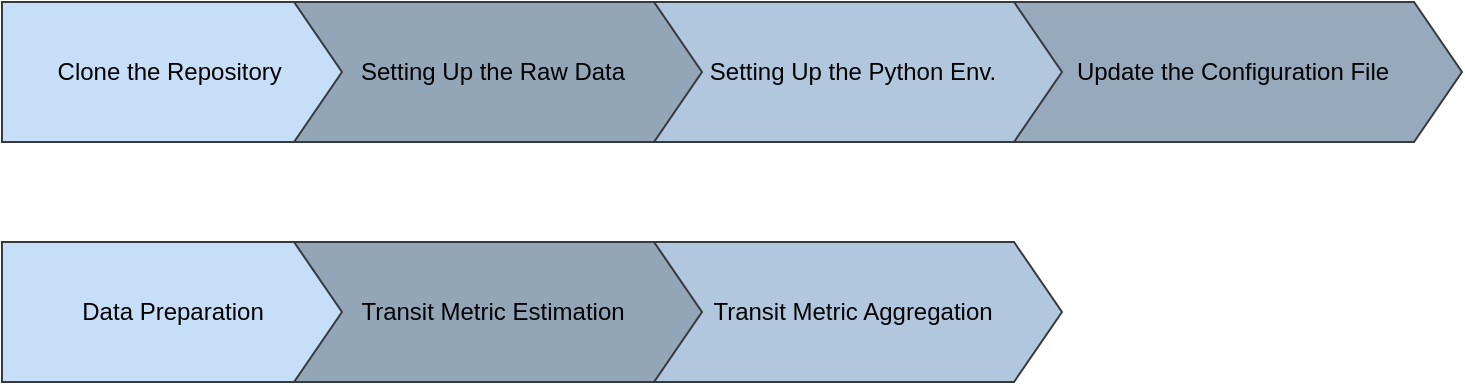 <mxfile version="24.7.14">
  <diagram name="Page-1" id="AbDPYmgCW3kklSsv66WI">
    <mxGraphModel dx="1059" dy="693" grid="1" gridSize="10" guides="1" tooltips="1" connect="1" arrows="1" fold="1" page="1" pageScale="1" pageWidth="827" pageHeight="1169" math="0" shadow="0">
      <root>
        <mxCell id="0" />
        <mxCell id="1" parent="0" />
        <mxCell id="7FAkaqfFapLBABRm9oj5-9" value="Transit Metric Aggregation" style="html=1;shadow=0;dashed=0;align=center;verticalAlign=middle;shape=mxgraph.arrows2.arrow;dy=0;dx=24;notch=0;fillColor=#B1C7DE;strokeColor=#36393d;" vertex="1" parent="1">
          <mxGeometry x="350" y="370" width="210" height="70" as="geometry" />
        </mxCell>
        <mxCell id="7FAkaqfFapLBABRm9oj5-8" value="Transit Metric Estimation" style="html=1;shadow=0;dashed=0;align=center;verticalAlign=middle;shape=mxgraph.arrows2.arrow;dy=0;dx=24;notch=0;fillColor=#93A6B8;strokeColor=#36393d;" vertex="1" parent="1">
          <mxGeometry x="170" y="370" width="210" height="70" as="geometry" />
        </mxCell>
        <mxCell id="7FAkaqfFapLBABRm9oj5-6" value="Update the Configuration File" style="html=1;shadow=0;dashed=0;align=center;verticalAlign=middle;shape=mxgraph.arrows2.arrow;dy=0;dx=24;notch=0;fillColor=#97AABD;strokeColor=#36393d;" vertex="1" parent="1">
          <mxGeometry x="530" y="250" width="230" height="70" as="geometry" />
        </mxCell>
        <mxCell id="7FAkaqfFapLBABRm9oj5-5" value="Setting Up the Python Env." style="html=1;shadow=0;dashed=0;align=center;verticalAlign=middle;shape=mxgraph.arrows2.arrow;dy=0;dx=24;notch=0;fillColor=#B1C7DE;strokeColor=#36393d;" vertex="1" parent="1">
          <mxGeometry x="350" y="250" width="210" height="70" as="geometry" />
        </mxCell>
        <mxCell id="7FAkaqfFapLBABRm9oj5-4" value="Setting Up the Raw Data" style="html=1;shadow=0;dashed=0;align=center;verticalAlign=middle;shape=mxgraph.arrows2.arrow;dy=0;dx=24;notch=0;fillColor=#93A6B8;strokeColor=#36393d;" vertex="1" parent="1">
          <mxGeometry x="170" y="250" width="210" height="70" as="geometry" />
        </mxCell>
        <mxCell id="7FAkaqfFapLBABRm9oj5-3" value="Clone the Repository&amp;nbsp;" style="html=1;shadow=0;dashed=0;align=center;verticalAlign=middle;shape=mxgraph.arrows2.arrow;dy=0;dx=24;notch=0;fillColor=#C6DEF7;strokeColor=#36393d;" vertex="1" parent="1">
          <mxGeometry x="30" y="250" width="170" height="70" as="geometry" />
        </mxCell>
        <mxCell id="7FAkaqfFapLBABRm9oj5-7" value="Data Preparation" style="html=1;shadow=0;dashed=0;align=center;verticalAlign=middle;shape=mxgraph.arrows2.arrow;dy=0;dx=24;notch=0;fillColor=#C6DEF7;strokeColor=#36393d;" vertex="1" parent="1">
          <mxGeometry x="30" y="370" width="170" height="70" as="geometry" />
        </mxCell>
      </root>
    </mxGraphModel>
  </diagram>
</mxfile>
